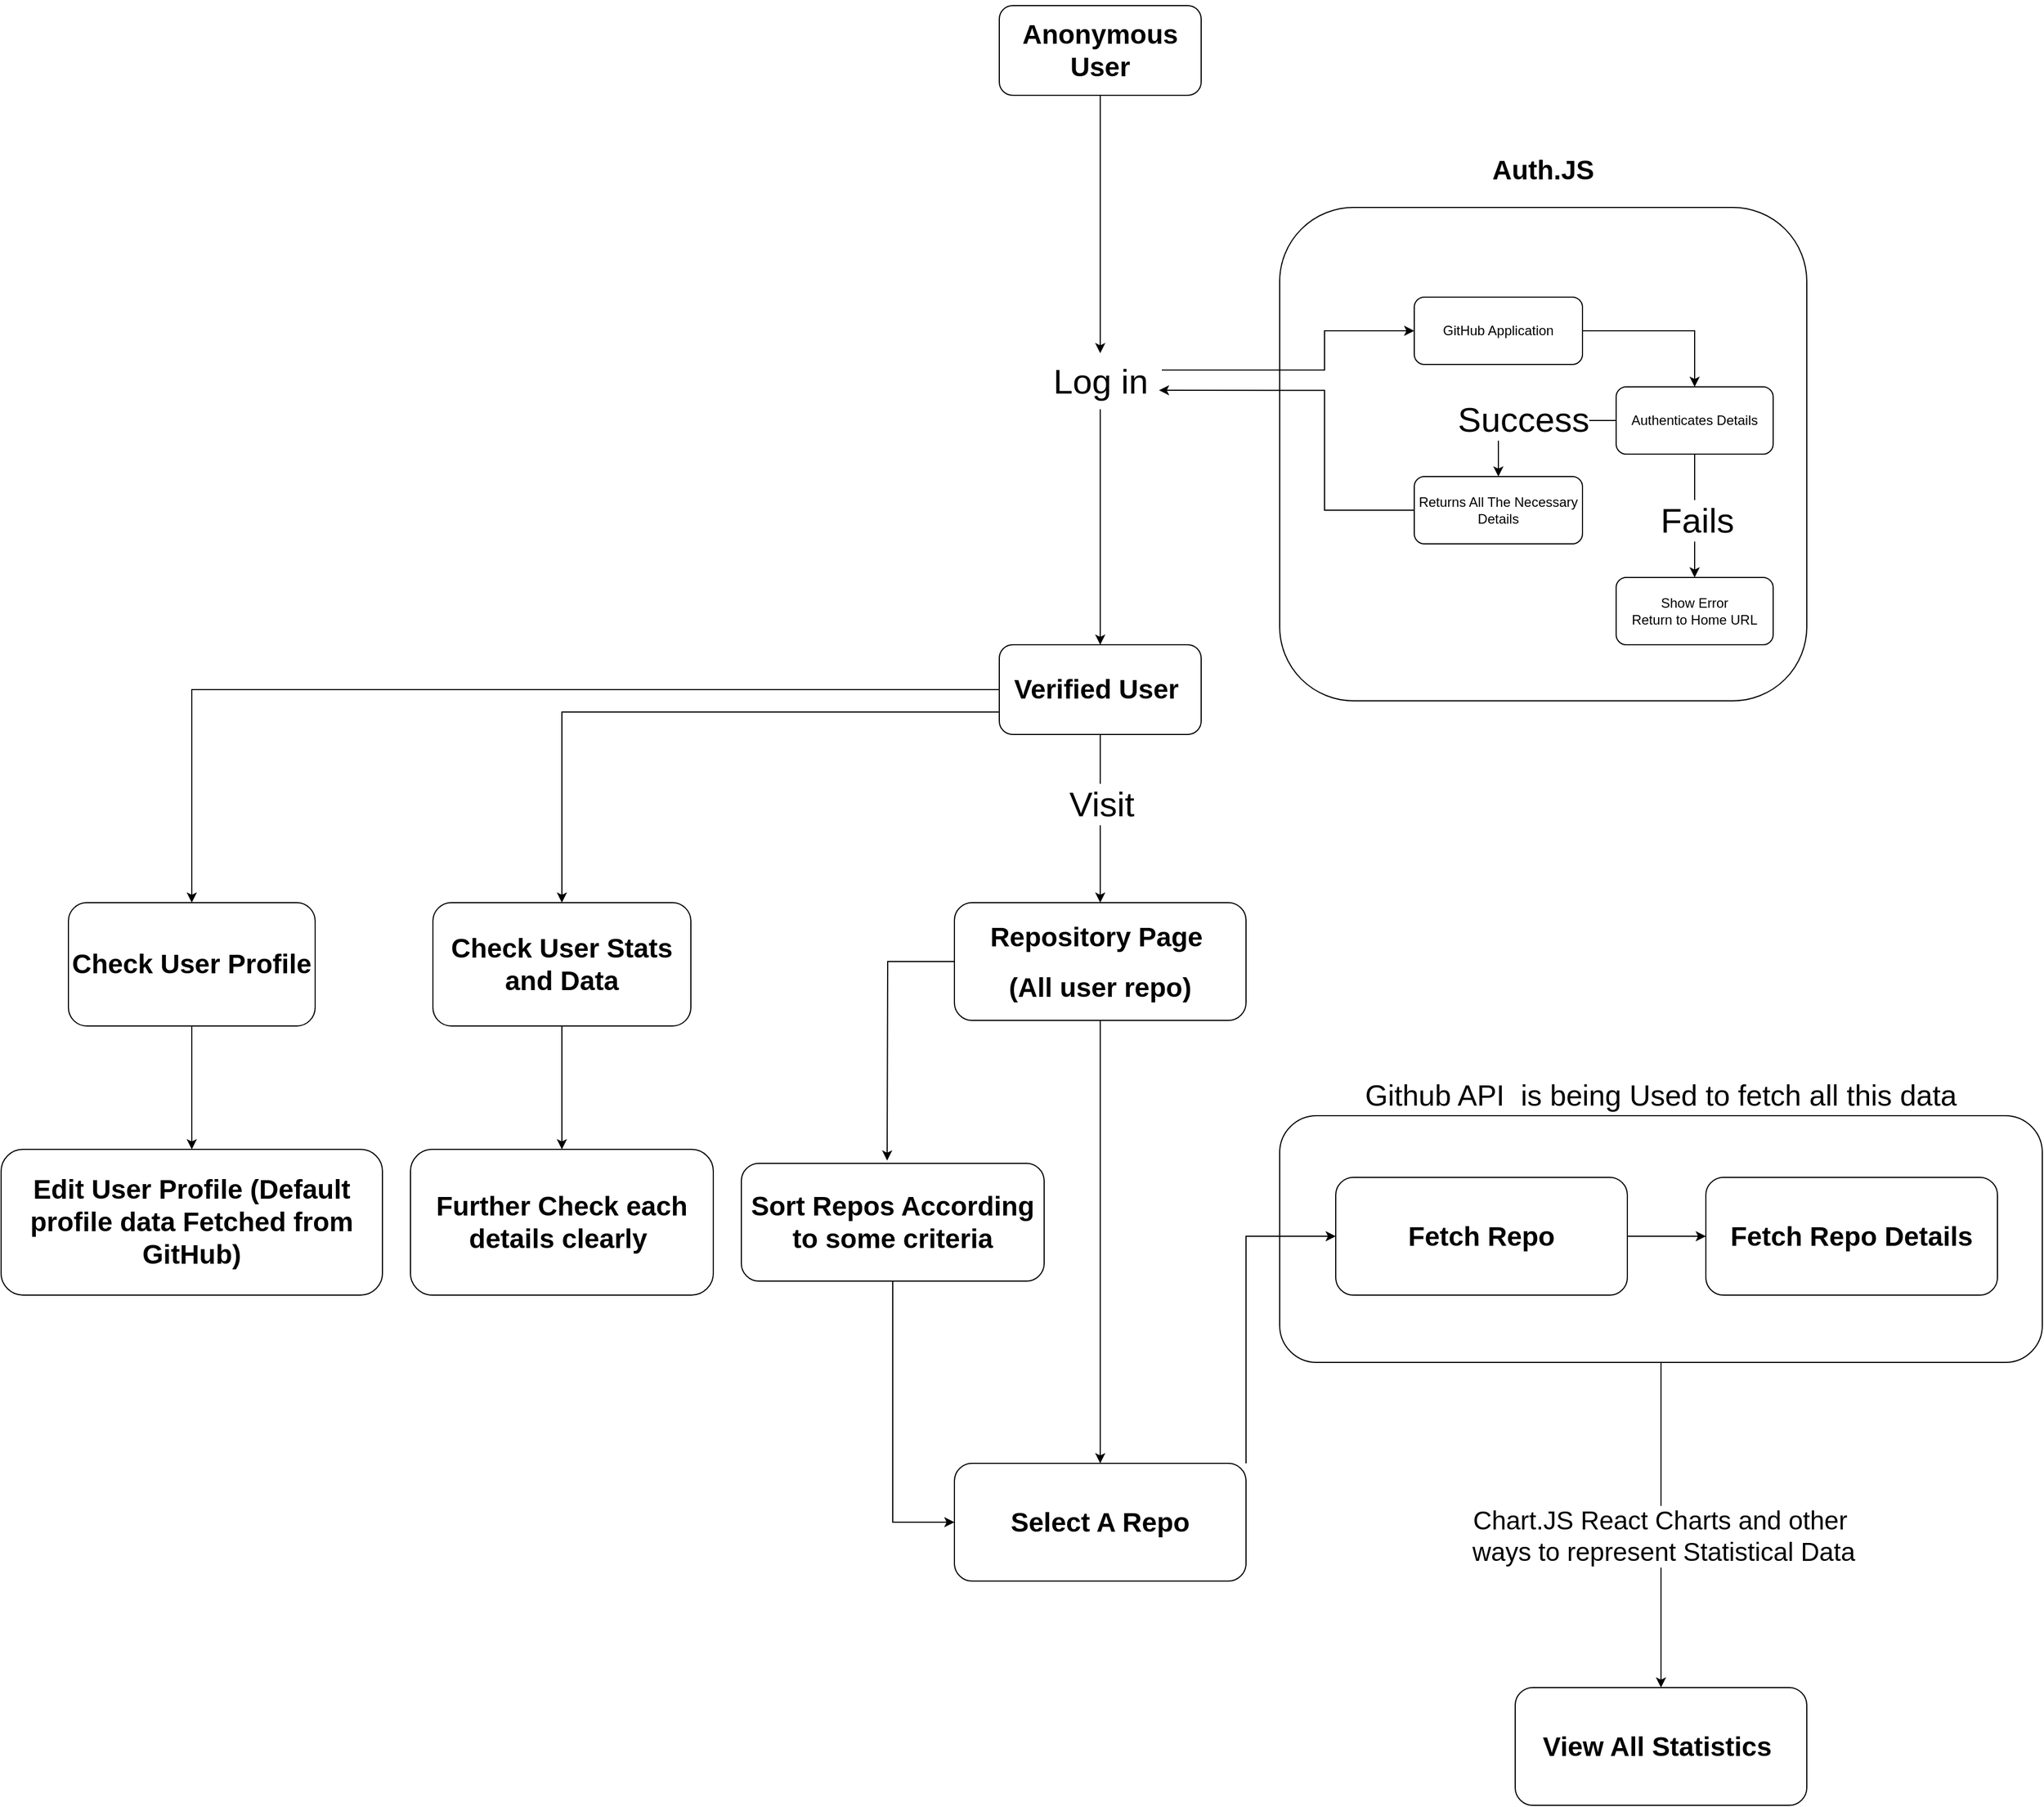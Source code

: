 <mxfile version="26.1.1">
  <diagram name="Page-1" id="gn5IyH4guFrB0UWYXoPM">
    <mxGraphModel dx="4300" dy="2611" grid="1" gridSize="10" guides="1" tooltips="1" connect="1" arrows="1" fold="1" page="1" pageScale="1" pageWidth="850" pageHeight="1100" math="0" shadow="0">
      <root>
        <mxCell id="0" />
        <mxCell id="1" parent="0" />
        <mxCell id="TVyTw2Kgtg968L2kZqr4-58" style="edgeStyle=orthogonalEdgeStyle;rounded=0;orthogonalLoop=1;jettySize=auto;html=1;" edge="1" parent="1" source="TVyTw2Kgtg968L2kZqr4-57" target="TVyTw2Kgtg968L2kZqr4-46">
          <mxGeometry relative="1" as="geometry" />
        </mxCell>
        <mxCell id="TVyTw2Kgtg968L2kZqr4-59" value="&lt;font style=&quot;font-size: 23px;&quot;&gt;Chart.JS React Charts and other&amp;nbsp;&lt;/font&gt;&lt;div&gt;&lt;font style=&quot;font-size: 23px;&quot;&gt;ways to represent Statistical Data&lt;/font&gt;&lt;/div&gt;" style="edgeLabel;html=1;align=center;verticalAlign=middle;resizable=0;points=[];" vertex="1" connectable="0" parent="TVyTw2Kgtg968L2kZqr4-58">
          <mxGeometry x="0.066" y="2" relative="1" as="geometry">
            <mxPoint as="offset" />
          </mxGeometry>
        </mxCell>
        <mxCell id="TVyTw2Kgtg968L2kZqr4-57" value="&lt;font style=&quot;font-size: 26px;&quot;&gt;Github API&amp;nbsp; is being Used to fetch all this data&lt;/font&gt;" style="rounded=1;whiteSpace=wrap;html=1;labelPosition=center;verticalLabelPosition=top;align=center;verticalAlign=bottom;" vertex="1" parent="1">
          <mxGeometry x="-213" y="764" width="680" height="220" as="geometry" />
        </mxCell>
        <mxCell id="TVyTw2Kgtg968L2kZqr4-22" value="&lt;h1 style=&quot;padding-bottom: 0px;&quot;&gt;Auth.JS&lt;/h1&gt;" style="rounded=1;whiteSpace=wrap;html=1;verticalAlign=bottom;labelPosition=center;verticalLabelPosition=top;align=center;" vertex="1" parent="1">
          <mxGeometry x="-213" y="-46" width="470" height="440" as="geometry" />
        </mxCell>
        <mxCell id="TVyTw2Kgtg968L2kZqr4-1" value="&lt;h1&gt;&lt;b&gt;Anonymous User&lt;/b&gt;&lt;/h1&gt;" style="rounded=1;whiteSpace=wrap;html=1;" vertex="1" parent="1">
          <mxGeometry x="-463" y="-226" width="180" height="80" as="geometry" />
        </mxCell>
        <mxCell id="TVyTw2Kgtg968L2kZqr4-24" value="" style="edgeStyle=orthogonalEdgeStyle;rounded=0;orthogonalLoop=1;jettySize=auto;html=1;" edge="1" parent="1" source="TVyTw2Kgtg968L2kZqr4-2" target="TVyTw2Kgtg968L2kZqr4-23">
          <mxGeometry relative="1" as="geometry" />
        </mxCell>
        <mxCell id="TVyTw2Kgtg968L2kZqr4-31" style="edgeStyle=orthogonalEdgeStyle;rounded=0;orthogonalLoop=1;jettySize=auto;html=1;exitX=0;exitY=0.75;exitDx=0;exitDy=0;entryX=0.5;entryY=0;entryDx=0;entryDy=0;" edge="1" parent="1" source="TVyTw2Kgtg968L2kZqr4-2" target="TVyTw2Kgtg968L2kZqr4-25">
          <mxGeometry relative="1" as="geometry" />
        </mxCell>
        <mxCell id="TVyTw2Kgtg968L2kZqr4-35" value="" style="edgeStyle=orthogonalEdgeStyle;rounded=0;orthogonalLoop=1;jettySize=auto;html=1;" edge="1" parent="1" source="TVyTw2Kgtg968L2kZqr4-2" target="TVyTw2Kgtg968L2kZqr4-34">
          <mxGeometry relative="1" as="geometry" />
        </mxCell>
        <mxCell id="TVyTw2Kgtg968L2kZqr4-36" value="Visit" style="edgeLabel;html=1;align=center;verticalAlign=middle;resizable=0;points=[];fontSize=31;" vertex="1" connectable="0" parent="TVyTw2Kgtg968L2kZqr4-35">
          <mxGeometry x="-0.181" y="1" relative="1" as="geometry">
            <mxPoint as="offset" />
          </mxGeometry>
        </mxCell>
        <mxCell id="TVyTw2Kgtg968L2kZqr4-2" value="&lt;h1&gt;&lt;b&gt;Verified User&amp;nbsp;&lt;/b&gt;&lt;/h1&gt;" style="rounded=1;whiteSpace=wrap;html=1;" vertex="1" parent="1">
          <mxGeometry x="-463" y="344" width="180" height="80" as="geometry" />
        </mxCell>
        <mxCell id="TVyTw2Kgtg968L2kZqr4-5" value="" style="edgeStyle=orthogonalEdgeStyle;rounded=0;orthogonalLoop=1;jettySize=auto;html=1;entryX=0.5;entryY=0;entryDx=0;entryDy=0;" edge="1" parent="1" source="TVyTw2Kgtg968L2kZqr4-1" target="TVyTw2Kgtg968L2kZqr4-4">
          <mxGeometry relative="1" as="geometry">
            <mxPoint x="-203" y="34" as="sourcePoint" />
            <mxPoint x="-203" y="174" as="targetPoint" />
            <Array as="points" />
          </mxGeometry>
        </mxCell>
        <mxCell id="TVyTw2Kgtg968L2kZqr4-6" style="edgeStyle=orthogonalEdgeStyle;rounded=0;orthogonalLoop=1;jettySize=auto;html=1;entryX=0.5;entryY=0;entryDx=0;entryDy=0;" edge="1" parent="1" source="TVyTw2Kgtg968L2kZqr4-4" target="TVyTw2Kgtg968L2kZqr4-2">
          <mxGeometry relative="1" as="geometry" />
        </mxCell>
        <mxCell id="TVyTw2Kgtg968L2kZqr4-10" value="" style="edgeStyle=orthogonalEdgeStyle;rounded=0;orthogonalLoop=1;jettySize=auto;html=1;" edge="1" parent="1" source="TVyTw2Kgtg968L2kZqr4-4" target="TVyTw2Kgtg968L2kZqr4-9">
          <mxGeometry relative="1" as="geometry">
            <Array as="points">
              <mxPoint x="-173" y="99" />
              <mxPoint x="-173" y="64" />
            </Array>
          </mxGeometry>
        </mxCell>
        <mxCell id="TVyTw2Kgtg968L2kZqr4-4" value="Log in" style="text;html=1;align=center;verticalAlign=middle;resizable=0;points=[];autosize=1;strokeColor=none;fillColor=none;fontSize=31;" vertex="1" parent="1">
          <mxGeometry x="-428" y="84" width="110" height="50" as="geometry" />
        </mxCell>
        <mxCell id="TVyTw2Kgtg968L2kZqr4-12" value="" style="edgeStyle=orthogonalEdgeStyle;rounded=0;orthogonalLoop=1;jettySize=auto;html=1;" edge="1" parent="1" source="TVyTw2Kgtg968L2kZqr4-9" target="TVyTw2Kgtg968L2kZqr4-11">
          <mxGeometry relative="1" as="geometry" />
        </mxCell>
        <mxCell id="TVyTw2Kgtg968L2kZqr4-9" value="GitHub Application" style="rounded=1;whiteSpace=wrap;html=1;" vertex="1" parent="1">
          <mxGeometry x="-93" y="34" width="150" height="60" as="geometry" />
        </mxCell>
        <mxCell id="TVyTw2Kgtg968L2kZqr4-15" style="edgeStyle=orthogonalEdgeStyle;rounded=0;orthogonalLoop=1;jettySize=auto;html=1;" edge="1" parent="1" source="TVyTw2Kgtg968L2kZqr4-11" target="TVyTw2Kgtg968L2kZqr4-13">
          <mxGeometry relative="1" as="geometry" />
        </mxCell>
        <mxCell id="TVyTw2Kgtg968L2kZqr4-16" value="Success" style="edgeLabel;html=1;align=center;verticalAlign=middle;resizable=0;points=[];fontSize=31;" vertex="1" connectable="0" parent="TVyTw2Kgtg968L2kZqr4-15">
          <mxGeometry x="0.07" y="-1" relative="1" as="geometry">
            <mxPoint as="offset" />
          </mxGeometry>
        </mxCell>
        <mxCell id="TVyTw2Kgtg968L2kZqr4-19" value="" style="edgeStyle=orthogonalEdgeStyle;rounded=0;orthogonalLoop=1;jettySize=auto;html=1;" edge="1" parent="1" source="TVyTw2Kgtg968L2kZqr4-11" target="TVyTw2Kgtg968L2kZqr4-18">
          <mxGeometry relative="1" as="geometry" />
        </mxCell>
        <mxCell id="TVyTw2Kgtg968L2kZqr4-20" value="Fails" style="edgeLabel;html=1;align=center;verticalAlign=middle;resizable=0;points=[];fontSize=31;" vertex="1" connectable="0" parent="TVyTw2Kgtg968L2kZqr4-19">
          <mxGeometry x="0.077" y="2" relative="1" as="geometry">
            <mxPoint as="offset" />
          </mxGeometry>
        </mxCell>
        <mxCell id="TVyTw2Kgtg968L2kZqr4-11" value="Authenticates Details" style="rounded=1;whiteSpace=wrap;html=1;" vertex="1" parent="1">
          <mxGeometry x="87" y="114" width="140" height="60" as="geometry" />
        </mxCell>
        <mxCell id="TVyTw2Kgtg968L2kZqr4-13" value="Returns All The Necessary Details" style="rounded=1;whiteSpace=wrap;html=1;" vertex="1" parent="1">
          <mxGeometry x="-93" y="194" width="150" height="60" as="geometry" />
        </mxCell>
        <mxCell id="TVyTw2Kgtg968L2kZqr4-17" style="edgeStyle=orthogonalEdgeStyle;rounded=0;orthogonalLoop=1;jettySize=auto;html=1;entryX=0.976;entryY=0.661;entryDx=0;entryDy=0;entryPerimeter=0;" edge="1" parent="1" source="TVyTw2Kgtg968L2kZqr4-13" target="TVyTw2Kgtg968L2kZqr4-4">
          <mxGeometry relative="1" as="geometry">
            <Array as="points">
              <mxPoint x="-173" y="224" />
              <mxPoint x="-173" y="117" />
            </Array>
          </mxGeometry>
        </mxCell>
        <mxCell id="TVyTw2Kgtg968L2kZqr4-18" value="Show Error&lt;div&gt;Return to Home URL&lt;/div&gt;" style="rounded=1;whiteSpace=wrap;html=1;" vertex="1" parent="1">
          <mxGeometry x="87" y="284" width="140" height="60" as="geometry" />
        </mxCell>
        <mxCell id="TVyTw2Kgtg968L2kZqr4-33" value="" style="edgeStyle=orthogonalEdgeStyle;rounded=0;orthogonalLoop=1;jettySize=auto;html=1;" edge="1" parent="1" source="TVyTw2Kgtg968L2kZqr4-23" target="TVyTw2Kgtg968L2kZqr4-32">
          <mxGeometry relative="1" as="geometry" />
        </mxCell>
        <mxCell id="TVyTw2Kgtg968L2kZqr4-23" value="&lt;h1&gt;&lt;b&gt;Check User Profile&lt;/b&gt;&lt;/h1&gt;" style="rounded=1;whiteSpace=wrap;html=1;" vertex="1" parent="1">
          <mxGeometry x="-1293" y="574" width="220" height="110" as="geometry" />
        </mxCell>
        <mxCell id="TVyTw2Kgtg968L2kZqr4-28" value="" style="edgeStyle=orthogonalEdgeStyle;rounded=0;orthogonalLoop=1;jettySize=auto;html=1;" edge="1" parent="1" source="TVyTw2Kgtg968L2kZqr4-25" target="TVyTw2Kgtg968L2kZqr4-27">
          <mxGeometry relative="1" as="geometry" />
        </mxCell>
        <mxCell id="TVyTw2Kgtg968L2kZqr4-25" value="&lt;h1&gt;Check User Stats and Data&lt;/h1&gt;" style="rounded=1;whiteSpace=wrap;html=1;" vertex="1" parent="1">
          <mxGeometry x="-968" y="574" width="230" height="110" as="geometry" />
        </mxCell>
        <mxCell id="TVyTw2Kgtg968L2kZqr4-27" value="&lt;h1&gt;Further Check each details clearly&amp;nbsp;&lt;/h1&gt;" style="rounded=1;whiteSpace=wrap;html=1;" vertex="1" parent="1">
          <mxGeometry x="-988" y="794" width="270" height="130" as="geometry" />
        </mxCell>
        <mxCell id="TVyTw2Kgtg968L2kZqr4-32" value="&lt;h1&gt;&lt;b&gt;Edit User Profile (Default profile data Fetched from GitHub)&lt;/b&gt;&lt;/h1&gt;" style="rounded=1;whiteSpace=wrap;html=1;" vertex="1" parent="1">
          <mxGeometry x="-1353" y="794" width="340" height="130" as="geometry" />
        </mxCell>
        <mxCell id="TVyTw2Kgtg968L2kZqr4-42" style="edgeStyle=orthogonalEdgeStyle;rounded=0;orthogonalLoop=1;jettySize=auto;html=1;" edge="1" parent="1" source="TVyTw2Kgtg968L2kZqr4-34">
          <mxGeometry relative="1" as="geometry">
            <mxPoint x="-563" y="804" as="targetPoint" />
          </mxGeometry>
        </mxCell>
        <mxCell id="TVyTw2Kgtg968L2kZqr4-44" value="" style="edgeStyle=orthogonalEdgeStyle;rounded=0;orthogonalLoop=1;jettySize=auto;html=1;" edge="1" parent="1" source="TVyTw2Kgtg968L2kZqr4-34" target="TVyTw2Kgtg968L2kZqr4-43">
          <mxGeometry relative="1" as="geometry" />
        </mxCell>
        <mxCell id="TVyTw2Kgtg968L2kZqr4-34" value="&lt;h1&gt;Repository Page&amp;nbsp;&lt;/h1&gt;&lt;h1&gt;(All user repo)&lt;/h1&gt;" style="rounded=1;whiteSpace=wrap;html=1;" vertex="1" parent="1">
          <mxGeometry x="-503" y="574" width="260" height="105" as="geometry" />
        </mxCell>
        <mxCell id="TVyTw2Kgtg968L2kZqr4-45" style="edgeStyle=orthogonalEdgeStyle;rounded=0;orthogonalLoop=1;jettySize=auto;html=1;entryX=0;entryY=0.5;entryDx=0;entryDy=0;" edge="1" parent="1" source="TVyTw2Kgtg968L2kZqr4-38" target="TVyTw2Kgtg968L2kZqr4-43">
          <mxGeometry relative="1" as="geometry" />
        </mxCell>
        <mxCell id="TVyTw2Kgtg968L2kZqr4-38" value="&lt;h1&gt;Sort Repos According to some criteria&lt;/h1&gt;" style="rounded=1;whiteSpace=wrap;html=1;" vertex="1" parent="1">
          <mxGeometry x="-693" y="806.5" width="270" height="105" as="geometry" />
        </mxCell>
        <mxCell id="TVyTw2Kgtg968L2kZqr4-52" style="edgeStyle=orthogonalEdgeStyle;rounded=0;orthogonalLoop=1;jettySize=auto;html=1;exitX=1;exitY=0;exitDx=0;exitDy=0;entryX=0;entryY=0.5;entryDx=0;entryDy=0;" edge="1" parent="1" source="TVyTw2Kgtg968L2kZqr4-43" target="TVyTw2Kgtg968L2kZqr4-50">
          <mxGeometry relative="1" as="geometry" />
        </mxCell>
        <mxCell id="TVyTw2Kgtg968L2kZqr4-43" value="&lt;h1&gt;Select A Repo&lt;/h1&gt;" style="rounded=1;whiteSpace=wrap;html=1;" vertex="1" parent="1">
          <mxGeometry x="-503" y="1074" width="260" height="105" as="geometry" />
        </mxCell>
        <mxCell id="TVyTw2Kgtg968L2kZqr4-46" value="&lt;h1&gt;View All Statistics&amp;nbsp;&lt;/h1&gt;" style="rounded=1;whiteSpace=wrap;html=1;" vertex="1" parent="1">
          <mxGeometry x="-3" y="1274" width="260" height="105" as="geometry" />
        </mxCell>
        <mxCell id="TVyTw2Kgtg968L2kZqr4-54" value="" style="edgeStyle=orthogonalEdgeStyle;rounded=0;orthogonalLoop=1;jettySize=auto;html=1;" edge="1" parent="1" source="TVyTw2Kgtg968L2kZqr4-50" target="TVyTw2Kgtg968L2kZqr4-53">
          <mxGeometry relative="1" as="geometry" />
        </mxCell>
        <mxCell id="TVyTw2Kgtg968L2kZqr4-50" value="&lt;h1&gt;Fetch Repo&lt;/h1&gt;" style="rounded=1;whiteSpace=wrap;html=1;" vertex="1" parent="1">
          <mxGeometry x="-163" y="819" width="260" height="105" as="geometry" />
        </mxCell>
        <mxCell id="TVyTw2Kgtg968L2kZqr4-53" value="&lt;h1&gt;Fetch Repo Details&lt;/h1&gt;" style="rounded=1;whiteSpace=wrap;html=1;" vertex="1" parent="1">
          <mxGeometry x="167" y="819" width="260" height="105" as="geometry" />
        </mxCell>
      </root>
    </mxGraphModel>
  </diagram>
</mxfile>
